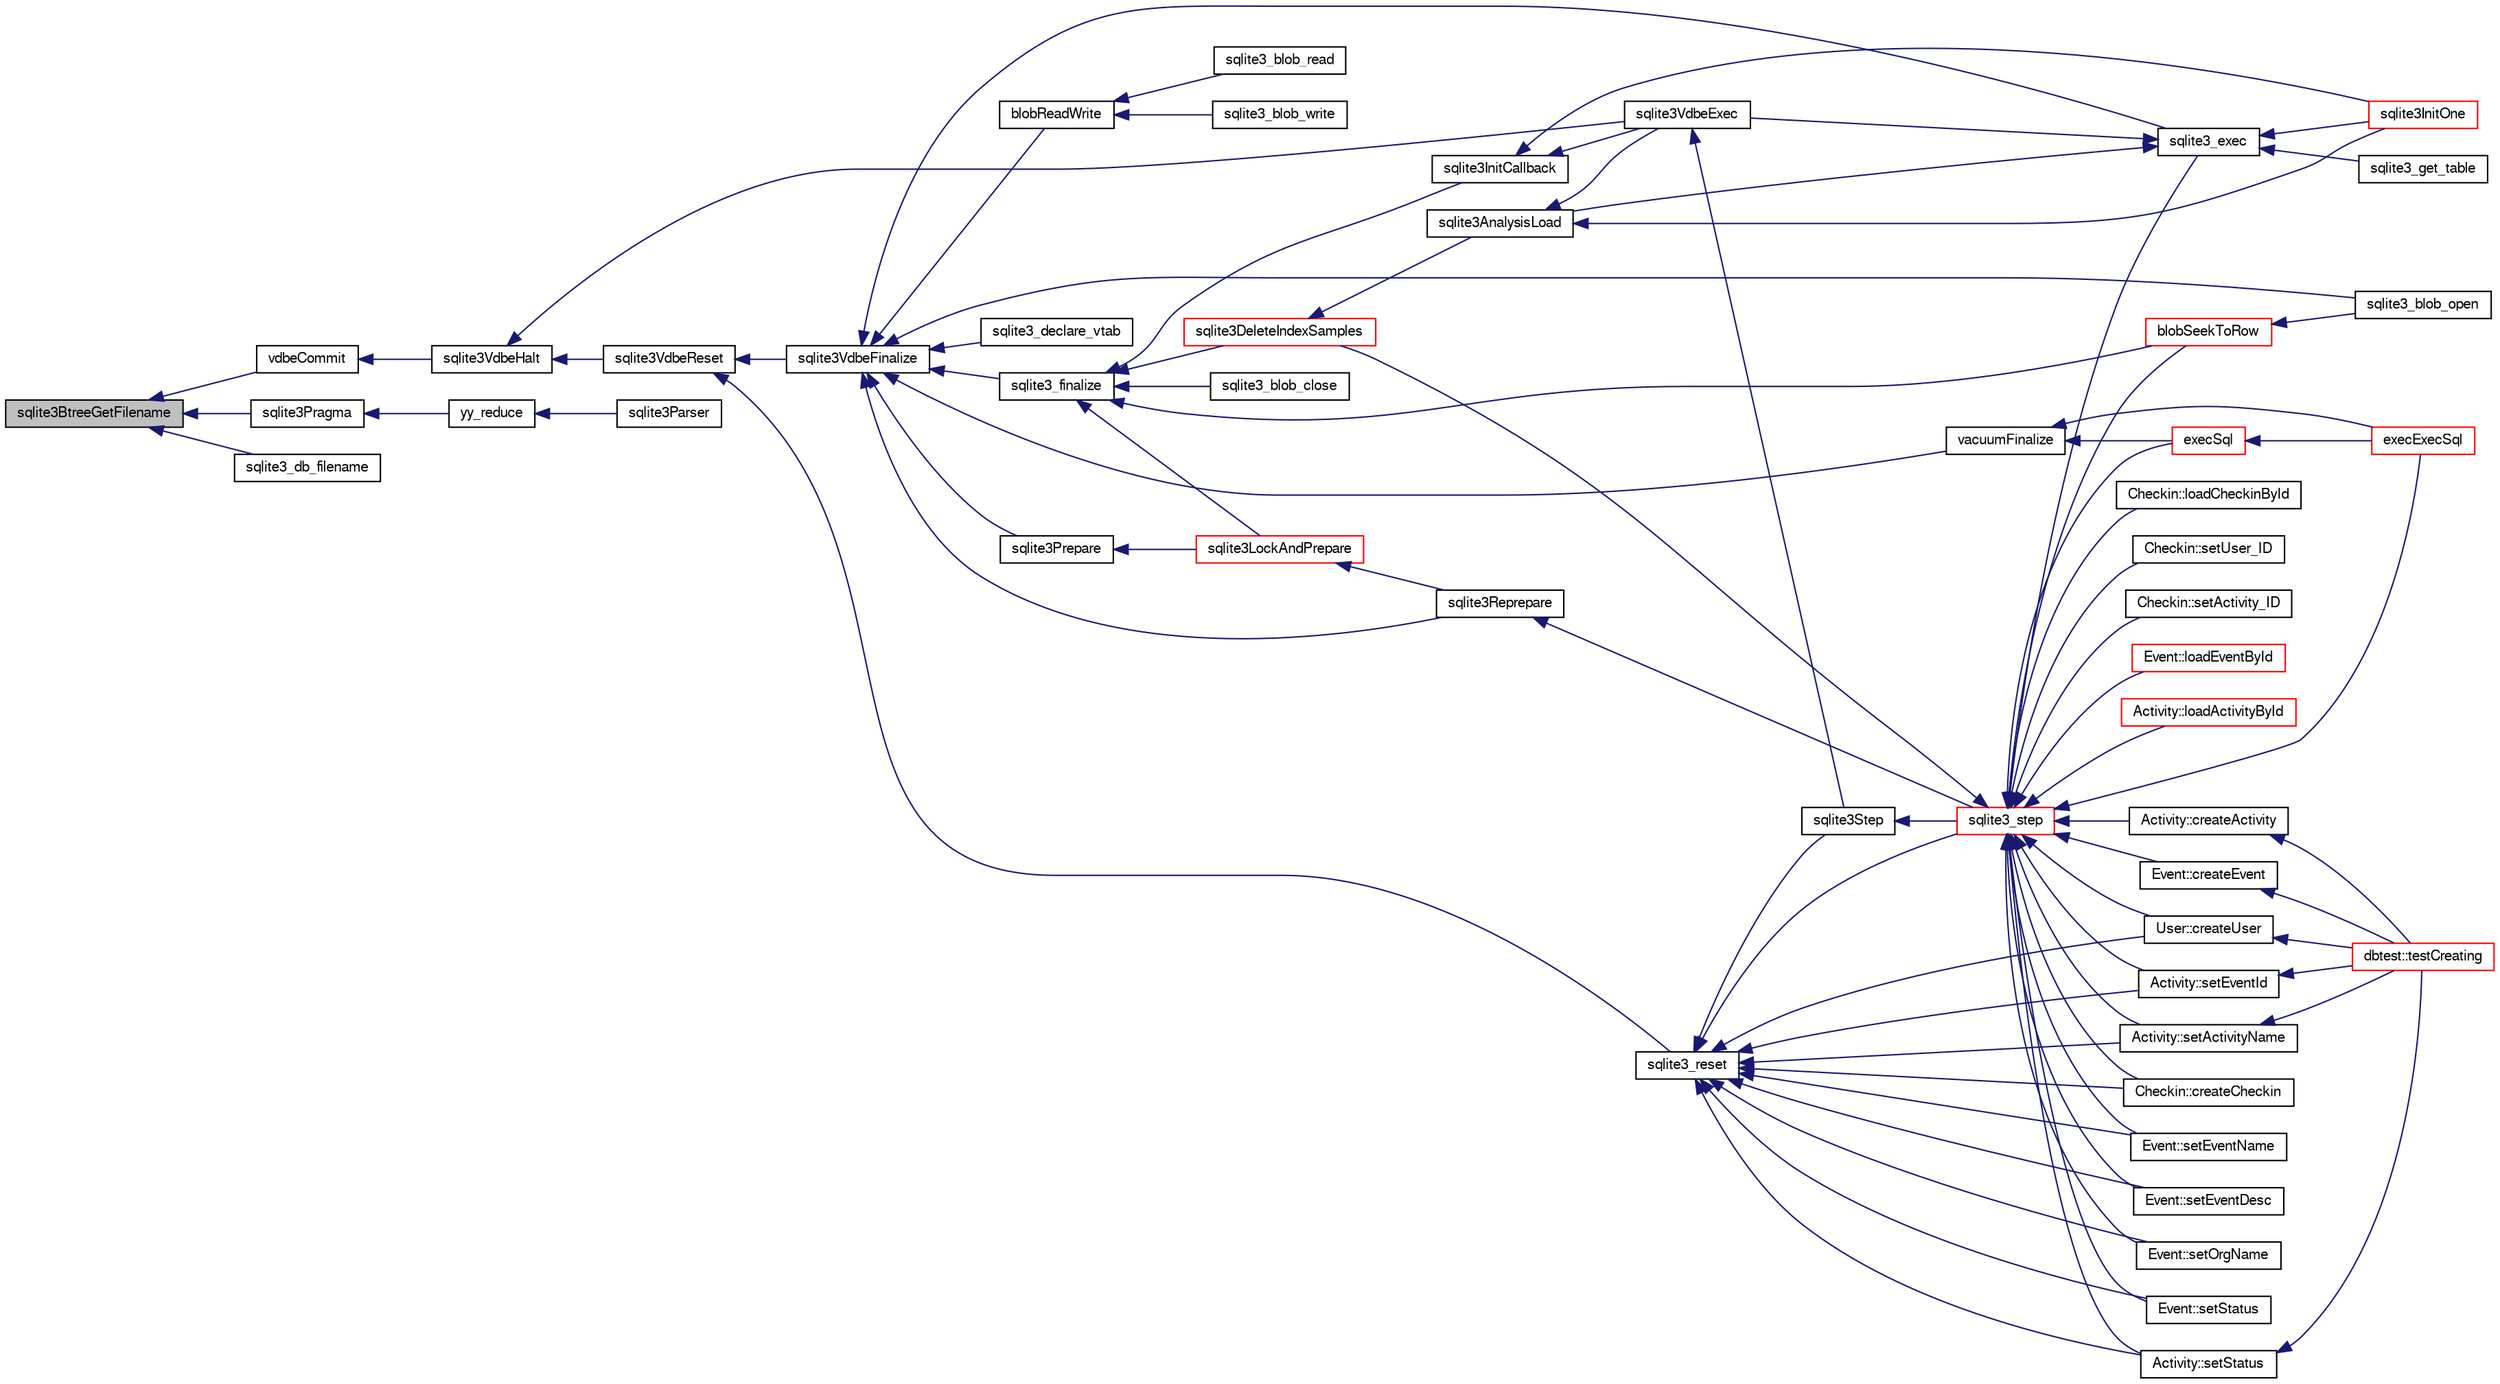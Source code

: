 digraph "sqlite3BtreeGetFilename"
{
  edge [fontname="FreeSans",fontsize="10",labelfontname="FreeSans",labelfontsize="10"];
  node [fontname="FreeSans",fontsize="10",shape=record];
  rankdir="LR";
  Node450908 [label="sqlite3BtreeGetFilename",height=0.2,width=0.4,color="black", fillcolor="grey75", style="filled", fontcolor="black"];
  Node450908 -> Node450909 [dir="back",color="midnightblue",fontsize="10",style="solid",fontname="FreeSans"];
  Node450909 [label="vdbeCommit",height=0.2,width=0.4,color="black", fillcolor="white", style="filled",URL="$sqlite3_8c.html#a5d7f1e0625451b987728f600cfe1b92d"];
  Node450909 -> Node450910 [dir="back",color="midnightblue",fontsize="10",style="solid",fontname="FreeSans"];
  Node450910 [label="sqlite3VdbeHalt",height=0.2,width=0.4,color="black", fillcolor="white", style="filled",URL="$sqlite3_8c.html#a8d1d99703d999190fbc35ecc981cb709"];
  Node450910 -> Node450911 [dir="back",color="midnightblue",fontsize="10",style="solid",fontname="FreeSans"];
  Node450911 [label="sqlite3VdbeReset",height=0.2,width=0.4,color="black", fillcolor="white", style="filled",URL="$sqlite3_8c.html#a315a913742f7267f90d46d41446353b1"];
  Node450911 -> Node450912 [dir="back",color="midnightblue",fontsize="10",style="solid",fontname="FreeSans"];
  Node450912 [label="sqlite3VdbeFinalize",height=0.2,width=0.4,color="black", fillcolor="white", style="filled",URL="$sqlite3_8c.html#af81e0c8d03b71610d3a826469f67bbd4"];
  Node450912 -> Node450913 [dir="back",color="midnightblue",fontsize="10",style="solid",fontname="FreeSans"];
  Node450913 [label="sqlite3_finalize",height=0.2,width=0.4,color="black", fillcolor="white", style="filled",URL="$sqlite3_8h.html#a801195c0f771d40bb4be1e40f3b88945"];
  Node450913 -> Node450914 [dir="back",color="midnightblue",fontsize="10",style="solid",fontname="FreeSans"];
  Node450914 [label="blobSeekToRow",height=0.2,width=0.4,color="red", fillcolor="white", style="filled",URL="$sqlite3_8c.html#afff57e13332b98c8a44a7cebe38962ab"];
  Node450914 -> Node450915 [dir="back",color="midnightblue",fontsize="10",style="solid",fontname="FreeSans"];
  Node450915 [label="sqlite3_blob_open",height=0.2,width=0.4,color="black", fillcolor="white", style="filled",URL="$sqlite3_8h.html#adb8ad839a5bdd62a43785132bc7dd518"];
  Node450913 -> Node450917 [dir="back",color="midnightblue",fontsize="10",style="solid",fontname="FreeSans"];
  Node450917 [label="sqlite3_blob_close",height=0.2,width=0.4,color="black", fillcolor="white", style="filled",URL="$sqlite3_8h.html#a8885ae884821e14e1e4501183c5833d6"];
  Node450913 -> Node450918 [dir="back",color="midnightblue",fontsize="10",style="solid",fontname="FreeSans"];
  Node450918 [label="sqlite3DeleteIndexSamples",height=0.2,width=0.4,color="red", fillcolor="white", style="filled",URL="$sqlite3_8c.html#aaeda0302fbf61397ec009f65bed047ef"];
  Node450918 -> Node450919 [dir="back",color="midnightblue",fontsize="10",style="solid",fontname="FreeSans"];
  Node450919 [label="sqlite3AnalysisLoad",height=0.2,width=0.4,color="black", fillcolor="white", style="filled",URL="$sqlite3_8c.html#a48a2301c27e1d3d68708b9b8761b5a01"];
  Node450919 -> Node450920 [dir="back",color="midnightblue",fontsize="10",style="solid",fontname="FreeSans"];
  Node450920 [label="sqlite3VdbeExec",height=0.2,width=0.4,color="black", fillcolor="white", style="filled",URL="$sqlite3_8c.html#a8ce40a614bdc56719c4d642b1e4dfb21"];
  Node450920 -> Node450921 [dir="back",color="midnightblue",fontsize="10",style="solid",fontname="FreeSans"];
  Node450921 [label="sqlite3Step",height=0.2,width=0.4,color="black", fillcolor="white", style="filled",URL="$sqlite3_8c.html#a3f2872e873e2758a4beedad1d5113554"];
  Node450921 -> Node450922 [dir="back",color="midnightblue",fontsize="10",style="solid",fontname="FreeSans"];
  Node450922 [label="sqlite3_step",height=0.2,width=0.4,color="red", fillcolor="white", style="filled",URL="$sqlite3_8h.html#ac1e491ce36b7471eb28387f7d3c74334"];
  Node450922 -> Node450923 [dir="back",color="midnightblue",fontsize="10",style="solid",fontname="FreeSans"];
  Node450923 [label="Activity::createActivity",height=0.2,width=0.4,color="black", fillcolor="white", style="filled",URL="$classActivity.html#a813cc5e52c14ab49b39014c134e3425b"];
  Node450923 -> Node450924 [dir="back",color="midnightblue",fontsize="10",style="solid",fontname="FreeSans"];
  Node450924 [label="dbtest::testCreating",height=0.2,width=0.4,color="red", fillcolor="white", style="filled",URL="$classdbtest.html#a8193e88a7df657069c8a6bd09c8243b7"];
  Node450922 -> Node450926 [dir="back",color="midnightblue",fontsize="10",style="solid",fontname="FreeSans"];
  Node450926 [label="Activity::loadActivityById",height=0.2,width=0.4,color="red", fillcolor="white", style="filled",URL="$classActivity.html#abe4ffb4f08a47212ebf9013259d9e7fd"];
  Node450922 -> Node450928 [dir="back",color="midnightblue",fontsize="10",style="solid",fontname="FreeSans"];
  Node450928 [label="Activity::setEventId",height=0.2,width=0.4,color="black", fillcolor="white", style="filled",URL="$classActivity.html#adb1d0fd0d08f473e068f0a4086bfa9ca"];
  Node450928 -> Node450924 [dir="back",color="midnightblue",fontsize="10",style="solid",fontname="FreeSans"];
  Node450922 -> Node450929 [dir="back",color="midnightblue",fontsize="10",style="solid",fontname="FreeSans"];
  Node450929 [label="Activity::setActivityName",height=0.2,width=0.4,color="black", fillcolor="white", style="filled",URL="$classActivity.html#a62dc3737b33915a36086f9dd26d16a81"];
  Node450929 -> Node450924 [dir="back",color="midnightblue",fontsize="10",style="solid",fontname="FreeSans"];
  Node450922 -> Node450930 [dir="back",color="midnightblue",fontsize="10",style="solid",fontname="FreeSans"];
  Node450930 [label="Activity::setStatus",height=0.2,width=0.4,color="black", fillcolor="white", style="filled",URL="$classActivity.html#af618135a7738f4d2a7ee147a8ef912ea"];
  Node450930 -> Node450924 [dir="back",color="midnightblue",fontsize="10",style="solid",fontname="FreeSans"];
  Node450922 -> Node450931 [dir="back",color="midnightblue",fontsize="10",style="solid",fontname="FreeSans"];
  Node450931 [label="Checkin::createCheckin",height=0.2,width=0.4,color="black", fillcolor="white", style="filled",URL="$classCheckin.html#a4e40acdf7fff0e607f6de4f24f3a163c"];
  Node450922 -> Node450932 [dir="back",color="midnightblue",fontsize="10",style="solid",fontname="FreeSans"];
  Node450932 [label="Checkin::loadCheckinById",height=0.2,width=0.4,color="black", fillcolor="white", style="filled",URL="$classCheckin.html#a3461f70ea6c68475225f2a07f78a21e0"];
  Node450922 -> Node450933 [dir="back",color="midnightblue",fontsize="10",style="solid",fontname="FreeSans"];
  Node450933 [label="Checkin::setUser_ID",height=0.2,width=0.4,color="black", fillcolor="white", style="filled",URL="$classCheckin.html#a76ab640f4f912876dbebf183db5359c6"];
  Node450922 -> Node450934 [dir="back",color="midnightblue",fontsize="10",style="solid",fontname="FreeSans"];
  Node450934 [label="Checkin::setActivity_ID",height=0.2,width=0.4,color="black", fillcolor="white", style="filled",URL="$classCheckin.html#ab2ff3ec2604ec73a42af25874a00b232"];
  Node450922 -> Node450935 [dir="back",color="midnightblue",fontsize="10",style="solid",fontname="FreeSans"];
  Node450935 [label="Event::createEvent",height=0.2,width=0.4,color="black", fillcolor="white", style="filled",URL="$classEvent.html#a77adb9f4a46ffb32c2d931f0691f5903"];
  Node450935 -> Node450924 [dir="back",color="midnightblue",fontsize="10",style="solid",fontname="FreeSans"];
  Node450922 -> Node450936 [dir="back",color="midnightblue",fontsize="10",style="solid",fontname="FreeSans"];
  Node450936 [label="Event::loadEventById",height=0.2,width=0.4,color="red", fillcolor="white", style="filled",URL="$classEvent.html#afa66cea33f722dbeecb69cc98fdea055"];
  Node450922 -> Node450937 [dir="back",color="midnightblue",fontsize="10",style="solid",fontname="FreeSans"];
  Node450937 [label="Event::setEventName",height=0.2,width=0.4,color="black", fillcolor="white", style="filled",URL="$classEvent.html#a10596b6ca077df05184e30d62b08729d"];
  Node450922 -> Node450938 [dir="back",color="midnightblue",fontsize="10",style="solid",fontname="FreeSans"];
  Node450938 [label="Event::setEventDesc",height=0.2,width=0.4,color="black", fillcolor="white", style="filled",URL="$classEvent.html#ae36b8377dcae792f1c5c4726024c981b"];
  Node450922 -> Node450939 [dir="back",color="midnightblue",fontsize="10",style="solid",fontname="FreeSans"];
  Node450939 [label="Event::setOrgName",height=0.2,width=0.4,color="black", fillcolor="white", style="filled",URL="$classEvent.html#a19aac0f776bd764563a54977656cf680"];
  Node450922 -> Node450940 [dir="back",color="midnightblue",fontsize="10",style="solid",fontname="FreeSans"];
  Node450940 [label="Event::setStatus",height=0.2,width=0.4,color="black", fillcolor="white", style="filled",URL="$classEvent.html#ab0a6b9285af0f4172eb841e2b80f8972"];
  Node450922 -> Node450914 [dir="back",color="midnightblue",fontsize="10",style="solid",fontname="FreeSans"];
  Node450922 -> Node450918 [dir="back",color="midnightblue",fontsize="10",style="solid",fontname="FreeSans"];
  Node450922 -> Node450941 [dir="back",color="midnightblue",fontsize="10",style="solid",fontname="FreeSans"];
  Node450941 [label="sqlite3_exec",height=0.2,width=0.4,color="black", fillcolor="white", style="filled",URL="$sqlite3_8h.html#a97487ec8150e0bcc8fa392ab8f0e24db"];
  Node450941 -> Node450920 [dir="back",color="midnightblue",fontsize="10",style="solid",fontname="FreeSans"];
  Node450941 -> Node450919 [dir="back",color="midnightblue",fontsize="10",style="solid",fontname="FreeSans"];
  Node450941 -> Node450942 [dir="back",color="midnightblue",fontsize="10",style="solid",fontname="FreeSans"];
  Node450942 [label="sqlite3InitOne",height=0.2,width=0.4,color="red", fillcolor="white", style="filled",URL="$sqlite3_8c.html#ac4318b25df65269906b0379251fe9b85"];
  Node450941 -> Node451043 [dir="back",color="midnightblue",fontsize="10",style="solid",fontname="FreeSans"];
  Node451043 [label="sqlite3_get_table",height=0.2,width=0.4,color="black", fillcolor="white", style="filled",URL="$sqlite3_8h.html#a5effeac4e12df57beaa35c5be1f61579"];
  Node450922 -> Node451044 [dir="back",color="midnightblue",fontsize="10",style="solid",fontname="FreeSans"];
  Node451044 [label="execSql",height=0.2,width=0.4,color="red", fillcolor="white", style="filled",URL="$sqlite3_8c.html#a7d16651b98a110662f4c265eff0246cb"];
  Node451044 -> Node451045 [dir="back",color="midnightblue",fontsize="10",style="solid",fontname="FreeSans"];
  Node451045 [label="execExecSql",height=0.2,width=0.4,color="red", fillcolor="white", style="filled",URL="$sqlite3_8c.html#ac1be09a6c047f21133d16378d301e0d4"];
  Node450922 -> Node451045 [dir="back",color="midnightblue",fontsize="10",style="solid",fontname="FreeSans"];
  Node450922 -> Node451047 [dir="back",color="midnightblue",fontsize="10",style="solid",fontname="FreeSans"];
  Node451047 [label="User::createUser",height=0.2,width=0.4,color="black", fillcolor="white", style="filled",URL="$classUser.html#a22ed673939e8cc0a136130b809bba513"];
  Node451047 -> Node450924 [dir="back",color="midnightblue",fontsize="10",style="solid",fontname="FreeSans"];
  Node450919 -> Node450942 [dir="back",color="midnightblue",fontsize="10",style="solid",fontname="FreeSans"];
  Node450913 -> Node451108 [dir="back",color="midnightblue",fontsize="10",style="solid",fontname="FreeSans"];
  Node451108 [label="sqlite3InitCallback",height=0.2,width=0.4,color="black", fillcolor="white", style="filled",URL="$sqlite3_8c.html#a5183ff3c8b5311c7332250013ee018b3"];
  Node451108 -> Node450920 [dir="back",color="midnightblue",fontsize="10",style="solid",fontname="FreeSans"];
  Node451108 -> Node450942 [dir="back",color="midnightblue",fontsize="10",style="solid",fontname="FreeSans"];
  Node450913 -> Node451105 [dir="back",color="midnightblue",fontsize="10",style="solid",fontname="FreeSans"];
  Node451105 [label="sqlite3LockAndPrepare",height=0.2,width=0.4,color="red", fillcolor="white", style="filled",URL="$sqlite3_8c.html#a5db1ec5589aa2b02c6d979211a8789bd"];
  Node451105 -> Node451106 [dir="back",color="midnightblue",fontsize="10",style="solid",fontname="FreeSans"];
  Node451106 [label="sqlite3Reprepare",height=0.2,width=0.4,color="black", fillcolor="white", style="filled",URL="$sqlite3_8c.html#a7e2f7299cc947d07e782f6ac561fa937"];
  Node451106 -> Node450922 [dir="back",color="midnightblue",fontsize="10",style="solid",fontname="FreeSans"];
  Node450912 -> Node450915 [dir="back",color="midnightblue",fontsize="10",style="solid",fontname="FreeSans"];
  Node450912 -> Node451166 [dir="back",color="midnightblue",fontsize="10",style="solid",fontname="FreeSans"];
  Node451166 [label="blobReadWrite",height=0.2,width=0.4,color="black", fillcolor="white", style="filled",URL="$sqlite3_8c.html#a6c1d57e4337ee1b8655215c06dea4046"];
  Node451166 -> Node451167 [dir="back",color="midnightblue",fontsize="10",style="solid",fontname="FreeSans"];
  Node451167 [label="sqlite3_blob_read",height=0.2,width=0.4,color="black", fillcolor="white", style="filled",URL="$sqlite3_8h.html#ae63f397da378931a64a597069ce3532a"];
  Node451166 -> Node451168 [dir="back",color="midnightblue",fontsize="10",style="solid",fontname="FreeSans"];
  Node451168 [label="sqlite3_blob_write",height=0.2,width=0.4,color="black", fillcolor="white", style="filled",URL="$sqlite3_8h.html#a0dd24c2ce4bfd36279ed96e8266b1d87"];
  Node450912 -> Node450941 [dir="back",color="midnightblue",fontsize="10",style="solid",fontname="FreeSans"];
  Node450912 -> Node451104 [dir="back",color="midnightblue",fontsize="10",style="solid",fontname="FreeSans"];
  Node451104 [label="sqlite3Prepare",height=0.2,width=0.4,color="black", fillcolor="white", style="filled",URL="$sqlite3_8c.html#acb25890858d0bf4b12eb7aae569f0c7b"];
  Node451104 -> Node451105 [dir="back",color="midnightblue",fontsize="10",style="solid",fontname="FreeSans"];
  Node450912 -> Node451106 [dir="back",color="midnightblue",fontsize="10",style="solid",fontname="FreeSans"];
  Node450912 -> Node451169 [dir="back",color="midnightblue",fontsize="10",style="solid",fontname="FreeSans"];
  Node451169 [label="vacuumFinalize",height=0.2,width=0.4,color="black", fillcolor="white", style="filled",URL="$sqlite3_8c.html#a632db76c46aca8f067d585295d2ada31"];
  Node451169 -> Node451044 [dir="back",color="midnightblue",fontsize="10",style="solid",fontname="FreeSans"];
  Node451169 -> Node451045 [dir="back",color="midnightblue",fontsize="10",style="solid",fontname="FreeSans"];
  Node450912 -> Node451113 [dir="back",color="midnightblue",fontsize="10",style="solid",fontname="FreeSans"];
  Node451113 [label="sqlite3_declare_vtab",height=0.2,width=0.4,color="black", fillcolor="white", style="filled",URL="$sqlite3_8h.html#a65393c41da76ae1470a7c7f4b4aca600"];
  Node450911 -> Node451170 [dir="back",color="midnightblue",fontsize="10",style="solid",fontname="FreeSans"];
  Node451170 [label="sqlite3_reset",height=0.2,width=0.4,color="black", fillcolor="white", style="filled",URL="$sqlite3_8h.html#a758efebc2e95694959ab0e74b397984c"];
  Node451170 -> Node450928 [dir="back",color="midnightblue",fontsize="10",style="solid",fontname="FreeSans"];
  Node451170 -> Node450929 [dir="back",color="midnightblue",fontsize="10",style="solid",fontname="FreeSans"];
  Node451170 -> Node450930 [dir="back",color="midnightblue",fontsize="10",style="solid",fontname="FreeSans"];
  Node451170 -> Node450931 [dir="back",color="midnightblue",fontsize="10",style="solid",fontname="FreeSans"];
  Node451170 -> Node450937 [dir="back",color="midnightblue",fontsize="10",style="solid",fontname="FreeSans"];
  Node451170 -> Node450938 [dir="back",color="midnightblue",fontsize="10",style="solid",fontname="FreeSans"];
  Node451170 -> Node450939 [dir="back",color="midnightblue",fontsize="10",style="solid",fontname="FreeSans"];
  Node451170 -> Node450940 [dir="back",color="midnightblue",fontsize="10",style="solid",fontname="FreeSans"];
  Node451170 -> Node450921 [dir="back",color="midnightblue",fontsize="10",style="solid",fontname="FreeSans"];
  Node451170 -> Node450922 [dir="back",color="midnightblue",fontsize="10",style="solid",fontname="FreeSans"];
  Node451170 -> Node451047 [dir="back",color="midnightblue",fontsize="10",style="solid",fontname="FreeSans"];
  Node450910 -> Node450920 [dir="back",color="midnightblue",fontsize="10",style="solid",fontname="FreeSans"];
  Node450908 -> Node450994 [dir="back",color="midnightblue",fontsize="10",style="solid",fontname="FreeSans"];
  Node450994 [label="sqlite3Pragma",height=0.2,width=0.4,color="black", fillcolor="white", style="filled",URL="$sqlite3_8c.html#a111391370f58f8e6a6eca51fd34d62ed"];
  Node450994 -> Node450946 [dir="back",color="midnightblue",fontsize="10",style="solid",fontname="FreeSans"];
  Node450946 [label="yy_reduce",height=0.2,width=0.4,color="black", fillcolor="white", style="filled",URL="$sqlite3_8c.html#a7c419a9b25711c666a9a2449ef377f14"];
  Node450946 -> Node450947 [dir="back",color="midnightblue",fontsize="10",style="solid",fontname="FreeSans"];
  Node450947 [label="sqlite3Parser",height=0.2,width=0.4,color="black", fillcolor="white", style="filled",URL="$sqlite3_8c.html#a0327d71a5fabe0b6a343d78a2602e72a"];
  Node450908 -> Node451171 [dir="back",color="midnightblue",fontsize="10",style="solid",fontname="FreeSans"];
  Node451171 [label="sqlite3_db_filename",height=0.2,width=0.4,color="black", fillcolor="white", style="filled",URL="$sqlite3_8h.html#ad4fe25a4cb55fec6c898d009ccaa1d16"];
}

